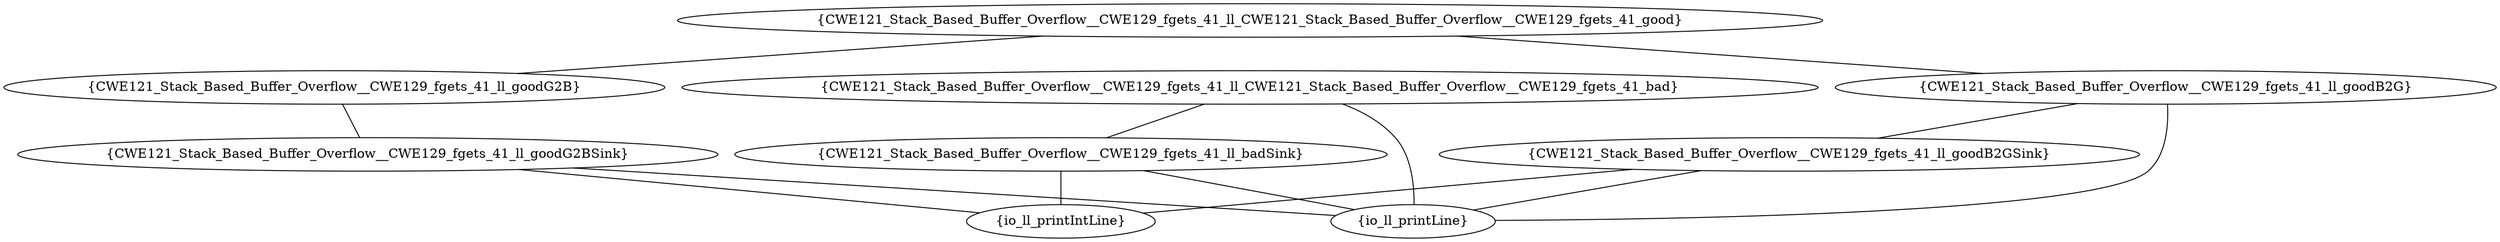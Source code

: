 graph "cg graph" {
CWE121_Stack_Based_Buffer_Overflow__CWE129_fgets_41_ll_CWE121_Stack_Based_Buffer_Overflow__CWE129_fgets_41_good [label="{CWE121_Stack_Based_Buffer_Overflow__CWE129_fgets_41_ll_CWE121_Stack_Based_Buffer_Overflow__CWE129_fgets_41_good}"];
CWE121_Stack_Based_Buffer_Overflow__CWE129_fgets_41_ll_goodB2G [label="{CWE121_Stack_Based_Buffer_Overflow__CWE129_fgets_41_ll_goodB2G}"];
CWE121_Stack_Based_Buffer_Overflow__CWE129_fgets_41_ll_goodG2B [label="{CWE121_Stack_Based_Buffer_Overflow__CWE129_fgets_41_ll_goodG2B}"];
CWE121_Stack_Based_Buffer_Overflow__CWE129_fgets_41_ll_goodB2GSink [label="{CWE121_Stack_Based_Buffer_Overflow__CWE129_fgets_41_ll_goodB2GSink}"];
io_ll_printIntLine [label="{io_ll_printIntLine}"];
io_ll_printLine [label="{io_ll_printLine}"];
CWE121_Stack_Based_Buffer_Overflow__CWE129_fgets_41_ll_badSink [label="{CWE121_Stack_Based_Buffer_Overflow__CWE129_fgets_41_ll_badSink}"];
CWE121_Stack_Based_Buffer_Overflow__CWE129_fgets_41_ll_CWE121_Stack_Based_Buffer_Overflow__CWE129_fgets_41_bad [label="{CWE121_Stack_Based_Buffer_Overflow__CWE129_fgets_41_ll_CWE121_Stack_Based_Buffer_Overflow__CWE129_fgets_41_bad}"];
CWE121_Stack_Based_Buffer_Overflow__CWE129_fgets_41_ll_goodG2BSink [label="{CWE121_Stack_Based_Buffer_Overflow__CWE129_fgets_41_ll_goodG2BSink}"];
CWE121_Stack_Based_Buffer_Overflow__CWE129_fgets_41_ll_CWE121_Stack_Based_Buffer_Overflow__CWE129_fgets_41_good -- CWE121_Stack_Based_Buffer_Overflow__CWE129_fgets_41_ll_goodB2G;
CWE121_Stack_Based_Buffer_Overflow__CWE129_fgets_41_ll_CWE121_Stack_Based_Buffer_Overflow__CWE129_fgets_41_good -- CWE121_Stack_Based_Buffer_Overflow__CWE129_fgets_41_ll_goodG2B;
CWE121_Stack_Based_Buffer_Overflow__CWE129_fgets_41_ll_goodB2GSink -- io_ll_printIntLine;
CWE121_Stack_Based_Buffer_Overflow__CWE129_fgets_41_ll_goodB2GSink -- io_ll_printLine;
CWE121_Stack_Based_Buffer_Overflow__CWE129_fgets_41_ll_badSink -- io_ll_printIntLine;
CWE121_Stack_Based_Buffer_Overflow__CWE129_fgets_41_ll_badSink -- io_ll_printLine;
CWE121_Stack_Based_Buffer_Overflow__CWE129_fgets_41_ll_goodB2G -- io_ll_printLine;
CWE121_Stack_Based_Buffer_Overflow__CWE129_fgets_41_ll_goodB2G -- CWE121_Stack_Based_Buffer_Overflow__CWE129_fgets_41_ll_goodB2GSink;
CWE121_Stack_Based_Buffer_Overflow__CWE129_fgets_41_ll_CWE121_Stack_Based_Buffer_Overflow__CWE129_fgets_41_bad -- io_ll_printLine;
CWE121_Stack_Based_Buffer_Overflow__CWE129_fgets_41_ll_CWE121_Stack_Based_Buffer_Overflow__CWE129_fgets_41_bad -- CWE121_Stack_Based_Buffer_Overflow__CWE129_fgets_41_ll_badSink;
CWE121_Stack_Based_Buffer_Overflow__CWE129_fgets_41_ll_goodG2BSink -- io_ll_printIntLine;
CWE121_Stack_Based_Buffer_Overflow__CWE129_fgets_41_ll_goodG2BSink -- io_ll_printLine;
CWE121_Stack_Based_Buffer_Overflow__CWE129_fgets_41_ll_goodG2B -- CWE121_Stack_Based_Buffer_Overflow__CWE129_fgets_41_ll_goodG2BSink;
}
